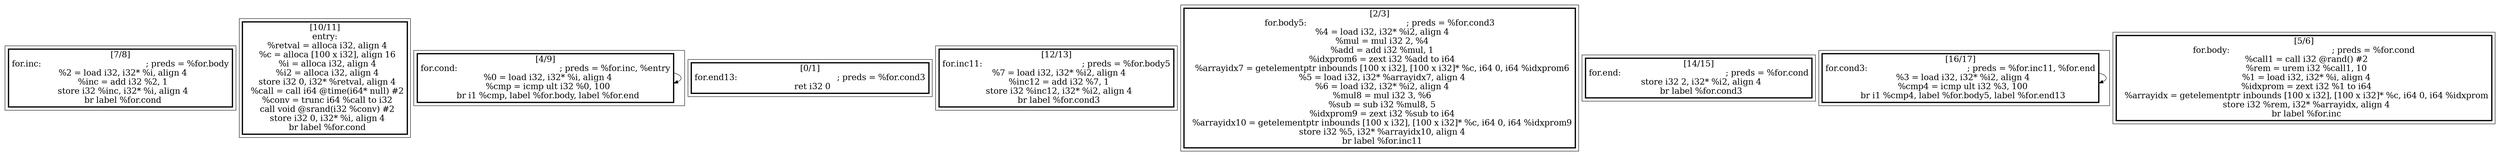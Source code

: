 
digraph G {





subgraph cluster8 {


node35 [penwidth=3.0,fontsize=20,shape=rectangle,label="[7/8]
for.inc:                                          ; preds = %for.body
  %2 = load i32, i32* %i, align 4
  %inc = add i32 %2, 1
  store i32 %inc, i32* %i, align 4
  br label %for.cond
" ]



}

subgraph cluster7 {


node34 [penwidth=3.0,fontsize=20,shape=rectangle,label="[10/11]
entry:
  %retval = alloca i32, align 4
  %c = alloca [100 x i32], align 16
  %i = alloca i32, align 4
  %i2 = alloca i32, align 4
  store i32 0, i32* %retval, align 4
  %call = call i64 @time(i64* null) #2
  %conv = trunc i64 %call to i32
  call void @srand(i32 %conv) #2
  store i32 0, i32* %i, align 4
  br label %for.cond
" ]



}

subgraph cluster6 {


node33 [penwidth=3.0,fontsize=20,shape=rectangle,label="[4/9]
for.cond:                                         ; preds = %for.inc, %entry
  %0 = load i32, i32* %i, align 4
  %cmp = icmp ult i32 %0, 100
  br i1 %cmp, label %for.body, label %for.end
" ]

node33->node33 [ ]


}

subgraph cluster0 {


node27 [penwidth=3.0,fontsize=20,shape=rectangle,label="[0/1]
for.end13:                                        ; preds = %for.cond3
  ret i32 0
" ]



}

subgraph cluster5 {


node32 [penwidth=3.0,fontsize=20,shape=rectangle,label="[12/13]
for.inc11:                                        ; preds = %for.body5
  %7 = load i32, i32* %i2, align 4
  %inc12 = add i32 %7, 1
  store i32 %inc12, i32* %i2, align 4
  br label %for.cond3
" ]



}

subgraph cluster1 {


node28 [penwidth=3.0,fontsize=20,shape=rectangle,label="[2/3]
for.body5:                                        ; preds = %for.cond3
  %4 = load i32, i32* %i2, align 4
  %mul = mul i32 2, %4
  %add = add i32 %mul, 1
  %idxprom6 = zext i32 %add to i64
  %arrayidx7 = getelementptr inbounds [100 x i32], [100 x i32]* %c, i64 0, i64 %idxprom6
  %5 = load i32, i32* %arrayidx7, align 4
  %6 = load i32, i32* %i2, align 4
  %mul8 = mul i32 3, %6
  %sub = sub i32 %mul8, 5
  %idxprom9 = zext i32 %sub to i64
  %arrayidx10 = getelementptr inbounds [100 x i32], [100 x i32]* %c, i64 0, i64 %idxprom9
  store i32 %5, i32* %arrayidx10, align 4
  br label %for.inc11
" ]



}

subgraph cluster2 {


node29 [penwidth=3.0,fontsize=20,shape=rectangle,label="[14/15]
for.end:                                          ; preds = %for.cond
  store i32 2, i32* %i2, align 4
  br label %for.cond3
" ]



}

subgraph cluster3 {


node30 [penwidth=3.0,fontsize=20,shape=rectangle,label="[16/17]
for.cond3:                                        ; preds = %for.inc11, %for.end
  %3 = load i32, i32* %i2, align 4
  %cmp4 = icmp ult i32 %3, 100
  br i1 %cmp4, label %for.body5, label %for.end13
" ]

node30->node30 [ ]


}

subgraph cluster4 {


node31 [penwidth=3.0,fontsize=20,shape=rectangle,label="[5/6]
for.body:                                         ; preds = %for.cond
  %call1 = call i32 @rand() #2
  %rem = urem i32 %call1, 10
  %1 = load i32, i32* %i, align 4
  %idxprom = zext i32 %1 to i64
  %arrayidx = getelementptr inbounds [100 x i32], [100 x i32]* %c, i64 0, i64 %idxprom
  store i32 %rem, i32* %arrayidx, align 4
  br label %for.inc
" ]



}

}
